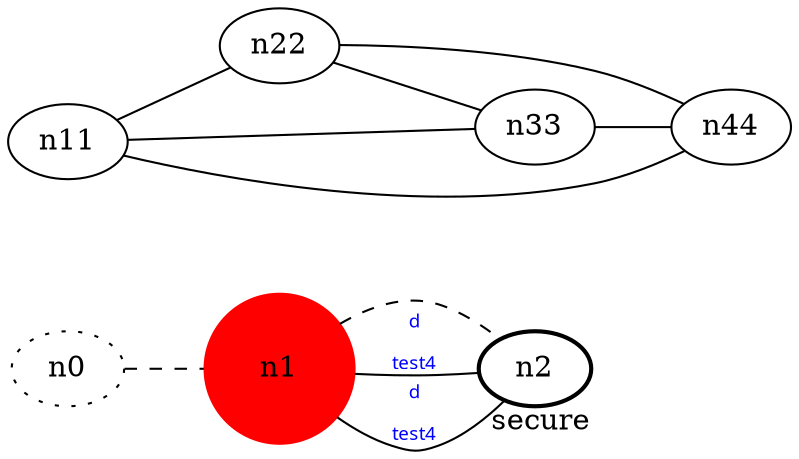graph test4 {
	rankdir=LR;
	fontcolor=blue; /* c0; c1; c0 -- c1 */
	n0 [style=dotted, fillcolor="#123456"]; // c2; c3; c2 -- c3
	n1 [height=1, width=1, color=red, style=filled];
	n2 [style=bold, xlabel="secure"];
	n0 -- n1 -- n2[style=dashed];
	n1 -- n2 [fontname="comic sans", label="d\n\l\G", fontcolor=blue, fontsize=9];
	n11 -- n22;
	n1 -- n2 [fontname="comic sans", label="d\n\l\G", fontcolor=blue, fontsize=9];
	n11 -- n33;
	n11 -- n44;
	n22 -- n33;
	n22 -- n44;
	fontcolor=blue; /* c0; c1; c0 -- c1 */
	n33 -- n44;
}
